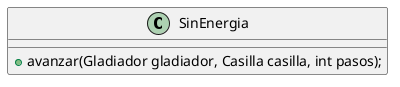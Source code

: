 @startuml
class SinEnergia {
    + avanzar(Gladiador gladiador, Casilla casilla, int pasos);
}
@enduml